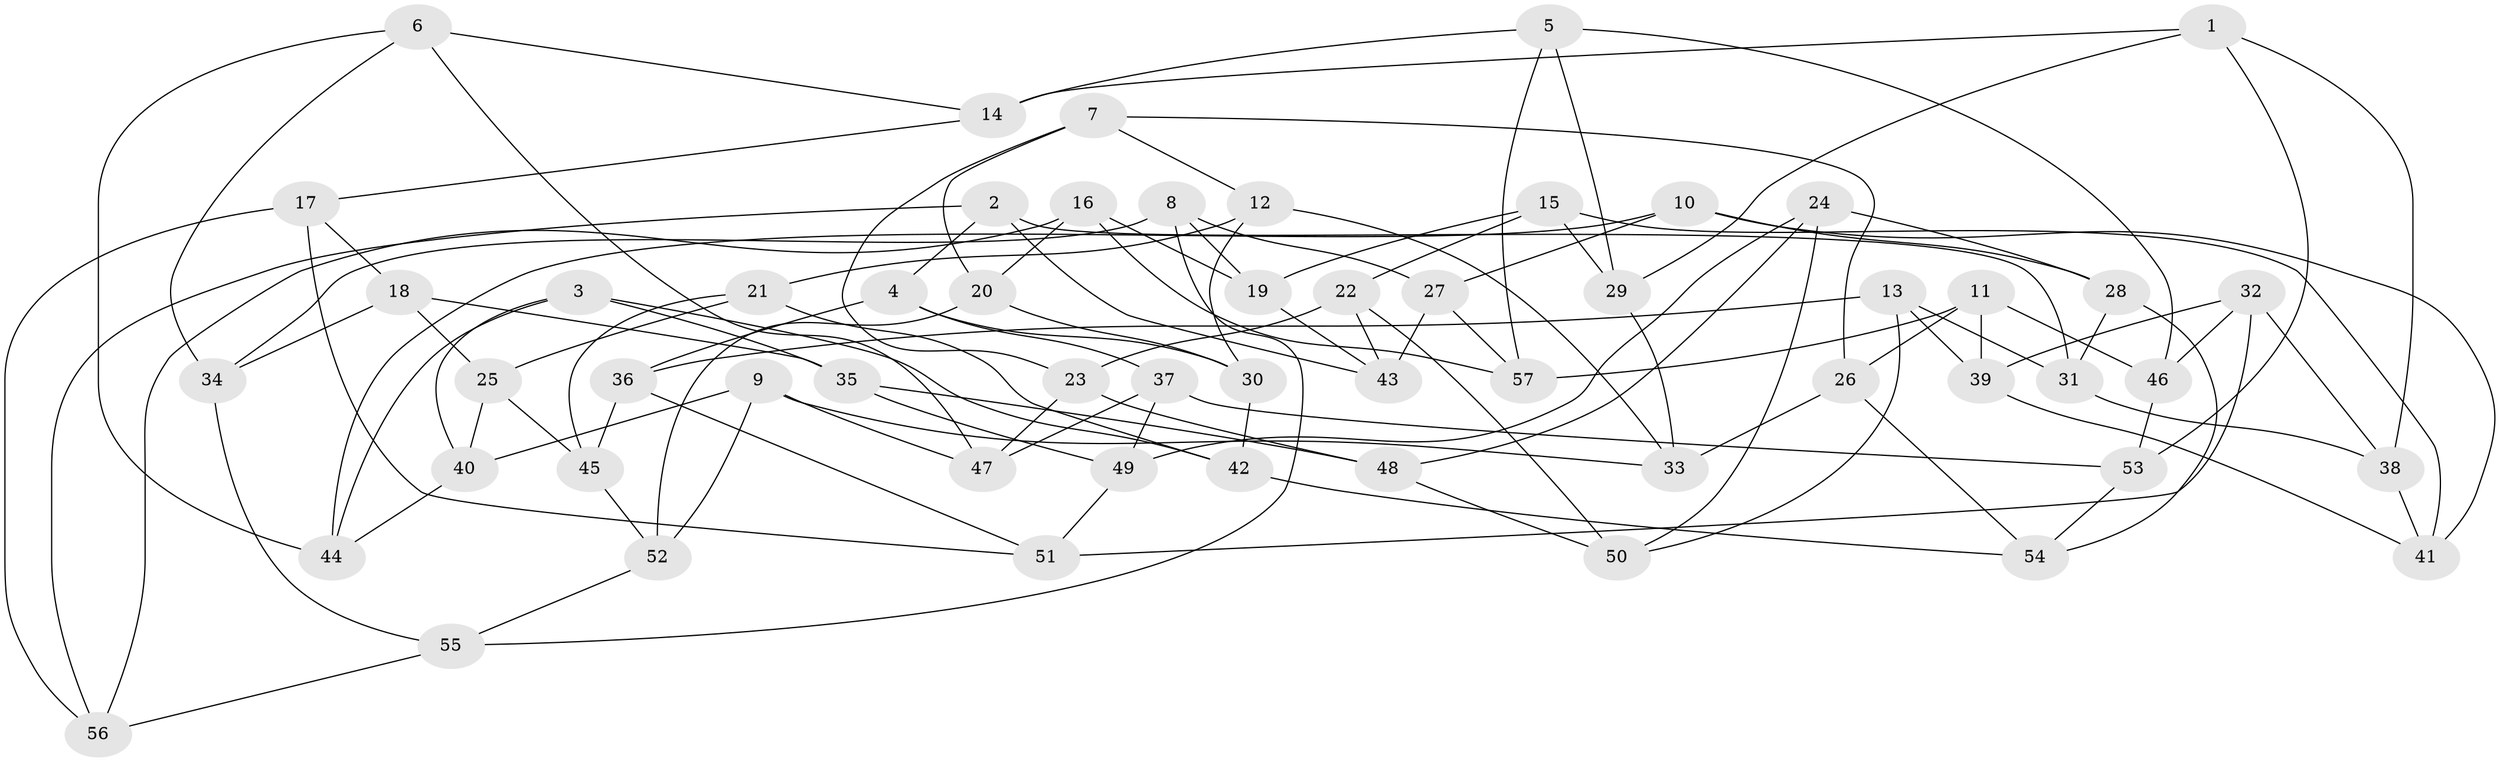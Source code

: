 // Generated by graph-tools (version 1.1) at 2025/03/03/09/25 03:03:08]
// undirected, 57 vertices, 114 edges
graph export_dot {
graph [start="1"]
  node [color=gray90,style=filled];
  1;
  2;
  3;
  4;
  5;
  6;
  7;
  8;
  9;
  10;
  11;
  12;
  13;
  14;
  15;
  16;
  17;
  18;
  19;
  20;
  21;
  22;
  23;
  24;
  25;
  26;
  27;
  28;
  29;
  30;
  31;
  32;
  33;
  34;
  35;
  36;
  37;
  38;
  39;
  40;
  41;
  42;
  43;
  44;
  45;
  46;
  47;
  48;
  49;
  50;
  51;
  52;
  53;
  54;
  55;
  56;
  57;
  1 -- 14;
  1 -- 38;
  1 -- 53;
  1 -- 29;
  2 -- 43;
  2 -- 4;
  2 -- 56;
  2 -- 31;
  3 -- 35;
  3 -- 42;
  3 -- 40;
  3 -- 44;
  4 -- 30;
  4 -- 37;
  4 -- 36;
  5 -- 57;
  5 -- 29;
  5 -- 14;
  5 -- 46;
  6 -- 14;
  6 -- 44;
  6 -- 47;
  6 -- 34;
  7 -- 26;
  7 -- 12;
  7 -- 20;
  7 -- 23;
  8 -- 34;
  8 -- 19;
  8 -- 27;
  8 -- 55;
  9 -- 47;
  9 -- 40;
  9 -- 52;
  9 -- 33;
  10 -- 41;
  10 -- 28;
  10 -- 44;
  10 -- 27;
  11 -- 26;
  11 -- 46;
  11 -- 39;
  11 -- 57;
  12 -- 33;
  12 -- 30;
  12 -- 21;
  13 -- 36;
  13 -- 50;
  13 -- 31;
  13 -- 39;
  14 -- 17;
  15 -- 22;
  15 -- 19;
  15 -- 29;
  15 -- 41;
  16 -- 19;
  16 -- 56;
  16 -- 57;
  16 -- 20;
  17 -- 51;
  17 -- 18;
  17 -- 56;
  18 -- 35;
  18 -- 25;
  18 -- 34;
  19 -- 43;
  20 -- 30;
  20 -- 52;
  21 -- 45;
  21 -- 42;
  21 -- 25;
  22 -- 43;
  22 -- 50;
  22 -- 23;
  23 -- 47;
  23 -- 48;
  24 -- 49;
  24 -- 48;
  24 -- 28;
  24 -- 50;
  25 -- 40;
  25 -- 45;
  26 -- 54;
  26 -- 33;
  27 -- 57;
  27 -- 43;
  28 -- 31;
  28 -- 54;
  29 -- 33;
  30 -- 42;
  31 -- 38;
  32 -- 39;
  32 -- 51;
  32 -- 38;
  32 -- 46;
  34 -- 55;
  35 -- 49;
  35 -- 48;
  36 -- 51;
  36 -- 45;
  37 -- 53;
  37 -- 47;
  37 -- 49;
  38 -- 41;
  39 -- 41;
  40 -- 44;
  42 -- 54;
  45 -- 52;
  46 -- 53;
  48 -- 50;
  49 -- 51;
  52 -- 55;
  53 -- 54;
  55 -- 56;
}
